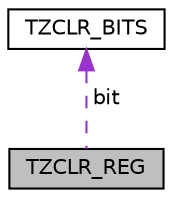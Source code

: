 digraph "TZCLR_REG"
{
  edge [fontname="Helvetica",fontsize="10",labelfontname="Helvetica",labelfontsize="10"];
  node [fontname="Helvetica",fontsize="10",shape=record];
  Node1 [label="TZCLR_REG",height=0.2,width=0.4,color="black", fillcolor="grey75", style="filled", fontcolor="black"];
  Node2 -> Node1 [dir="back",color="darkorchid3",fontsize="10",style="dashed",label=" bit" ];
  Node2 [label="TZCLR_BITS",height=0.2,width=0.4,color="black", fillcolor="white", style="filled",URL="$struct_t_z_c_l_r___b_i_t_s.html"];
}
